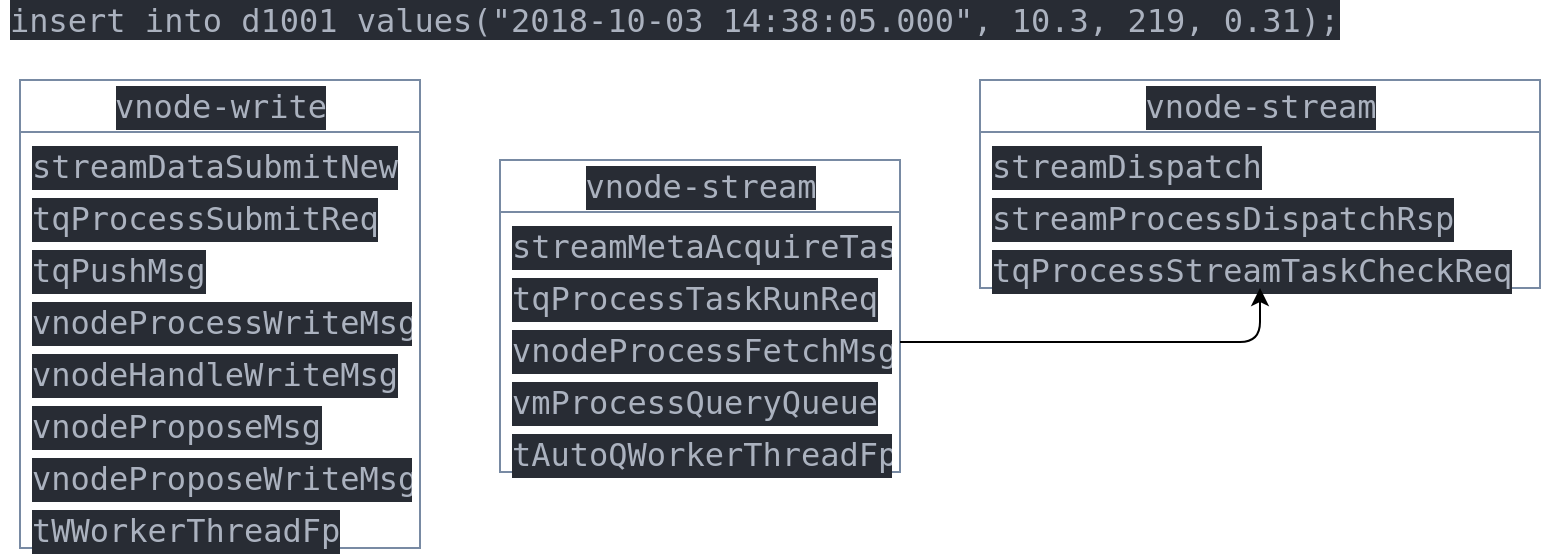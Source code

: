 <mxfile version="21.1.1" type="github">
  <diagram name="第 1 页" id="DJTOShyC5tKYYjU_OgCt">
    <mxGraphModel dx="1434" dy="764" grid="1" gridSize="10" guides="1" tooltips="1" connect="1" arrows="1" fold="1" page="1" pageScale="1" pageWidth="850" pageHeight="1100" math="0" shadow="0">
      <root>
        <mxCell id="0" />
        <mxCell id="1" parent="0" />
        <mxCell id="g12HYFJQrSHE3dnyBBaz-1" value="&lt;div style=&quot;color: rgb(171, 178, 191); background-color: rgb(40, 44, 52); font-family: &amp;quot;Cascadia Code&amp;quot;, &amp;quot;Cascadia Code&amp;quot;, monospace, &amp;quot;Droid Sans Mono&amp;quot;, &amp;quot;monospace&amp;quot;, monospace; font-weight: normal; font-size: 16px; line-height: 22px;&quot;&gt;&lt;div&gt;insert into d1001 values(&quot;2018-10-03 14:38:05.000&quot;, 10.3, 219, 0.31);&lt;/div&gt;&lt;/div&gt;" style="text;html=1;strokeColor=none;fillColor=none;spacing=5;spacingTop=-20;whiteSpace=wrap;overflow=hidden;rounded=0;" parent="1" vertex="1">
          <mxGeometry x="30" y="50" width="735" height="10" as="geometry" />
        </mxCell>
        <mxCell id="g12HYFJQrSHE3dnyBBaz-2" value="&lt;div style=&quot;color: rgb(171, 178, 191); background-color: rgb(40, 44, 52); font-family: &amp;quot;Cascadia Code&amp;quot;, &amp;quot;Cascadia Code&amp;quot;, monospace, &amp;quot;Droid Sans Mono&amp;quot;, &amp;quot;monospace&amp;quot;, monospace; font-weight: normal; font-size: 16px; line-height: 22px;&quot;&gt;&lt;div&gt;vnode-write&lt;/div&gt;&lt;/div&gt;" style="swimlane;fontStyle=0;childLayout=stackLayout;horizontal=1;startSize=26;fillColor=none;horizontalStack=0;resizeParent=1;resizeParentMax=0;resizeLast=0;collapsible=1;marginBottom=0;html=1;movable=1;resizable=1;rotatable=1;deletable=1;editable=1;locked=0;connectable=1;labelBackgroundColor=none;strokeColor=#788AA3;fontColor=#46495D;" parent="1" vertex="1">
          <mxGeometry x="40" y="80" width="200" height="234" as="geometry">
            <mxRectangle x="50" y="70" width="60" height="30" as="alternateBounds" />
          </mxGeometry>
        </mxCell>
        <mxCell id="g12HYFJQrSHE3dnyBBaz-3" value="&lt;div style=&quot;color: rgb(171, 178, 191); background-color: rgb(40, 44, 52); font-family: &amp;quot;Cascadia Code&amp;quot;, &amp;quot;Cascadia Code&amp;quot;, monospace, &amp;quot;Droid Sans Mono&amp;quot;, &amp;quot;monospace&amp;quot;, monospace; font-weight: normal; font-size: 16px; line-height: 22px;&quot;&gt;&lt;div&gt;streamDataSubmitNew&lt;/div&gt;&lt;/div&gt;" style="text;strokeColor=none;fillColor=none;align=left;verticalAlign=top;spacingLeft=4;spacingRight=4;overflow=hidden;rotatable=0;points=[[0,0.5],[1,0.5]];portConstraint=eastwest;whiteSpace=wrap;html=1;labelBackgroundColor=none;fontColor=#46495D;" parent="g12HYFJQrSHE3dnyBBaz-2" vertex="1">
          <mxGeometry y="26" width="200" height="26" as="geometry" />
        </mxCell>
        <mxCell id="g12HYFJQrSHE3dnyBBaz-4" value="&lt;div style=&quot;color: rgb(171, 178, 191); background-color: rgb(40, 44, 52); font-family: &amp;quot;Cascadia Code&amp;quot;, &amp;quot;Cascadia Code&amp;quot;, monospace, &amp;quot;Droid Sans Mono&amp;quot;, &amp;quot;monospace&amp;quot;, monospace; font-weight: normal; font-size: 16px; line-height: 22px;&quot;&gt;&lt;div&gt;tqProcessSubmitReq&lt;/div&gt;&lt;/div&gt;" style="text;strokeColor=none;fillColor=none;align=left;verticalAlign=top;spacingLeft=4;spacingRight=4;overflow=hidden;rotatable=0;points=[[0,0.5],[1,0.5]];portConstraint=eastwest;whiteSpace=wrap;html=1;labelBackgroundColor=none;fontColor=#46495D;" parent="g12HYFJQrSHE3dnyBBaz-2" vertex="1">
          <mxGeometry y="52" width="200" height="26" as="geometry" />
        </mxCell>
        <mxCell id="g12HYFJQrSHE3dnyBBaz-5" value="&lt;div style=&quot;color: rgb(171, 178, 191); background-color: rgb(40, 44, 52); font-family: &amp;quot;Cascadia Code&amp;quot;, &amp;quot;Cascadia Code&amp;quot;, monospace, &amp;quot;Droid Sans Mono&amp;quot;, &amp;quot;monospace&amp;quot;, monospace; font-weight: normal; font-size: 16px; line-height: 22px;&quot;&gt;&lt;div&gt;tqPushMsg&lt;/div&gt;&lt;/div&gt;" style="text;strokeColor=none;fillColor=none;align=left;verticalAlign=top;spacingLeft=4;spacingRight=4;overflow=hidden;rotatable=0;points=[[0,0.5],[1,0.5]];portConstraint=eastwest;whiteSpace=wrap;html=1;labelBackgroundColor=none;fontColor=#46495D;" parent="g12HYFJQrSHE3dnyBBaz-2" vertex="1">
          <mxGeometry y="78" width="200" height="26" as="geometry" />
        </mxCell>
        <mxCell id="g12HYFJQrSHE3dnyBBaz-6" value="&lt;div style=&quot;color: rgb(171, 178, 191); background-color: rgb(40, 44, 52); font-family: &amp;quot;Cascadia Code&amp;quot;, &amp;quot;Cascadia Code&amp;quot;, monospace, &amp;quot;Droid Sans Mono&amp;quot;, &amp;quot;monospace&amp;quot;, monospace; font-weight: normal; font-size: 16px; line-height: 22px;&quot;&gt;&lt;div&gt;vnodeProcessWriteMsg&lt;/div&gt;&lt;/div&gt;" style="text;strokeColor=none;fillColor=none;align=left;verticalAlign=top;spacingLeft=4;spacingRight=4;overflow=hidden;rotatable=0;points=[[0,0.5],[1,0.5]];portConstraint=eastwest;whiteSpace=wrap;html=1;labelBackgroundColor=none;fontColor=#46495D;" parent="g12HYFJQrSHE3dnyBBaz-2" vertex="1">
          <mxGeometry y="104" width="200" height="26" as="geometry" />
        </mxCell>
        <mxCell id="g12HYFJQrSHE3dnyBBaz-7" value="&lt;div style=&quot;color: rgb(171, 178, 191); background-color: rgb(40, 44, 52); font-family: &amp;quot;Cascadia Code&amp;quot;, &amp;quot;Cascadia Code&amp;quot;, monospace, &amp;quot;Droid Sans Mono&amp;quot;, &amp;quot;monospace&amp;quot;, monospace; font-weight: normal; font-size: 16px; line-height: 22px;&quot;&gt;&lt;div&gt;vnodeHandleWriteMsg&lt;/div&gt;&lt;/div&gt;" style="text;strokeColor=none;fillColor=none;align=left;verticalAlign=top;spacingLeft=4;spacingRight=4;overflow=hidden;rotatable=0;points=[[0,0.5],[1,0.5]];portConstraint=eastwest;whiteSpace=wrap;html=1;labelBackgroundColor=none;fontColor=#46495D;" parent="g12HYFJQrSHE3dnyBBaz-2" vertex="1">
          <mxGeometry y="130" width="200" height="26" as="geometry" />
        </mxCell>
        <mxCell id="g12HYFJQrSHE3dnyBBaz-8" value="&lt;div style=&quot;color: rgb(171, 178, 191); background-color: rgb(40, 44, 52); font-family: &amp;quot;Cascadia Code&amp;quot;, &amp;quot;Cascadia Code&amp;quot;, monospace, &amp;quot;Droid Sans Mono&amp;quot;, &amp;quot;monospace&amp;quot;, monospace; font-weight: normal; font-size: 16px; line-height: 22px;&quot;&gt;&lt;div&gt;vnodeProposeMsg&lt;/div&gt;&lt;/div&gt;" style="text;strokeColor=none;fillColor=none;align=left;verticalAlign=top;spacingLeft=4;spacingRight=4;overflow=hidden;rotatable=0;points=[[0,0.5],[1,0.5]];portConstraint=eastwest;whiteSpace=wrap;html=1;labelBackgroundColor=none;fontColor=#46495D;" parent="g12HYFJQrSHE3dnyBBaz-2" vertex="1">
          <mxGeometry y="156" width="200" height="26" as="geometry" />
        </mxCell>
        <mxCell id="g12HYFJQrSHE3dnyBBaz-9" value="&lt;div style=&quot;color: rgb(171, 178, 191); background-color: rgb(40, 44, 52); font-family: &amp;quot;Cascadia Code&amp;quot;, &amp;quot;Cascadia Code&amp;quot;, monospace, &amp;quot;Droid Sans Mono&amp;quot;, &amp;quot;monospace&amp;quot;, monospace; font-weight: normal; font-size: 16px; line-height: 22px;&quot;&gt;&lt;div&gt;vnodeProposeWriteMsg&lt;/div&gt;&lt;/div&gt;" style="text;strokeColor=none;fillColor=none;align=left;verticalAlign=top;spacingLeft=4;spacingRight=4;overflow=hidden;rotatable=0;points=[[0,0.5],[1,0.5]];portConstraint=eastwest;whiteSpace=wrap;html=1;labelBackgroundColor=none;fontColor=#46495D;" parent="g12HYFJQrSHE3dnyBBaz-2" vertex="1">
          <mxGeometry y="182" width="200" height="26" as="geometry" />
        </mxCell>
        <mxCell id="g12HYFJQrSHE3dnyBBaz-10" value="&lt;div style=&quot;color: rgb(171, 178, 191); background-color: rgb(40, 44, 52); font-family: &amp;quot;Cascadia Code&amp;quot;, &amp;quot;Cascadia Code&amp;quot;, monospace, &amp;quot;Droid Sans Mono&amp;quot;, &amp;quot;monospace&amp;quot;, monospace; font-weight: normal; font-size: 16px; line-height: 22px;&quot;&gt;&lt;div&gt;tWWorkerThreadFp&lt;/div&gt;&lt;/div&gt;" style="text;strokeColor=none;fillColor=none;align=left;verticalAlign=top;spacingLeft=4;spacingRight=4;overflow=hidden;rotatable=0;points=[[0,0.5],[1,0.5]];portConstraint=eastwest;whiteSpace=wrap;html=1;labelBackgroundColor=none;fontColor=#46495D;" parent="g12HYFJQrSHE3dnyBBaz-2" vertex="1">
          <mxGeometry y="208" width="200" height="26" as="geometry" />
        </mxCell>
        <mxCell id="g12HYFJQrSHE3dnyBBaz-11" value="&lt;div style=&quot;color: rgb(171, 178, 191); background-color: rgb(40, 44, 52); font-family: &amp;quot;Cascadia Code&amp;quot;, &amp;quot;Cascadia Code&amp;quot;, monospace, &amp;quot;Droid Sans Mono&amp;quot;, &amp;quot;monospace&amp;quot;, monospace; font-weight: normal; font-size: 16px; line-height: 22px;&quot;&gt;&lt;div&gt;vnode-stream&lt;/div&gt;&lt;/div&gt;" style="swimlane;fontStyle=0;childLayout=stackLayout;horizontal=1;startSize=26;fillColor=none;horizontalStack=0;resizeParent=1;resizeParentMax=0;resizeLast=0;collapsible=1;marginBottom=0;html=1;movable=1;resizable=1;rotatable=1;deletable=1;editable=1;locked=0;connectable=1;labelBackgroundColor=none;strokeColor=#788AA3;fontColor=#46495D;" parent="1" vertex="1">
          <mxGeometry x="280" y="120" width="200" height="156" as="geometry">
            <mxRectangle x="50" y="70" width="60" height="30" as="alternateBounds" />
          </mxGeometry>
        </mxCell>
        <mxCell id="g12HYFJQrSHE3dnyBBaz-12" value="&lt;div style=&quot;color: rgb(171, 178, 191); background-color: rgb(40, 44, 52); font-family: &amp;quot;Cascadia Code&amp;quot;, &amp;quot;Cascadia Code&amp;quot;, monospace, &amp;quot;Droid Sans Mono&amp;quot;, &amp;quot;monospace&amp;quot;, monospace; font-weight: normal; font-size: 16px; line-height: 22px;&quot;&gt;&lt;div&gt;streamMetaAcquireTask&lt;/div&gt;&lt;/div&gt;" style="text;strokeColor=none;fillColor=none;align=left;verticalAlign=top;spacingLeft=4;spacingRight=4;overflow=hidden;rotatable=0;points=[[0,0.5],[1,0.5]];portConstraint=eastwest;whiteSpace=wrap;html=1;labelBackgroundColor=none;fontColor=#46495D;" parent="g12HYFJQrSHE3dnyBBaz-11" vertex="1">
          <mxGeometry y="26" width="200" height="26" as="geometry" />
        </mxCell>
        <mxCell id="g12HYFJQrSHE3dnyBBaz-13" value="&lt;div style=&quot;color: rgb(171, 178, 191); background-color: rgb(40, 44, 52); font-family: &amp;quot;Cascadia Code&amp;quot;, &amp;quot;Cascadia Code&amp;quot;, monospace, &amp;quot;Droid Sans Mono&amp;quot;, &amp;quot;monospace&amp;quot;, monospace; font-weight: normal; font-size: 16px; line-height: 22px;&quot;&gt;&lt;div&gt;tqProcessTaskRunReq&lt;/div&gt;&lt;/div&gt;" style="text;strokeColor=none;fillColor=none;align=left;verticalAlign=top;spacingLeft=4;spacingRight=4;overflow=hidden;rotatable=0;points=[[0,0.5],[1,0.5]];portConstraint=eastwest;whiteSpace=wrap;html=1;labelBackgroundColor=none;fontColor=#46495D;" parent="g12HYFJQrSHE3dnyBBaz-11" vertex="1">
          <mxGeometry y="52" width="200" height="26" as="geometry" />
        </mxCell>
        <mxCell id="g12HYFJQrSHE3dnyBBaz-14" value="&lt;div style=&quot;color: rgb(171, 178, 191); background-color: rgb(40, 44, 52); font-family: &amp;quot;Cascadia Code&amp;quot;, &amp;quot;Cascadia Code&amp;quot;, monospace, &amp;quot;Droid Sans Mono&amp;quot;, &amp;quot;monospace&amp;quot;, monospace; font-weight: normal; font-size: 16px; line-height: 22px;&quot;&gt;&lt;div&gt;vnodeProcessFetchMsg&lt;/div&gt;&lt;/div&gt;" style="text;strokeColor=none;fillColor=none;align=left;verticalAlign=top;spacingLeft=4;spacingRight=4;overflow=hidden;rotatable=0;points=[[0,0.5],[1,0.5]];portConstraint=eastwest;whiteSpace=wrap;html=1;labelBackgroundColor=none;fontColor=#46495D;" parent="g12HYFJQrSHE3dnyBBaz-11" vertex="1">
          <mxGeometry y="78" width="200" height="26" as="geometry" />
        </mxCell>
        <mxCell id="g12HYFJQrSHE3dnyBBaz-15" value="&lt;div style=&quot;color: rgb(171, 178, 191); background-color: rgb(40, 44, 52); font-family: &amp;quot;Cascadia Code&amp;quot;, &amp;quot;Cascadia Code&amp;quot;, monospace, &amp;quot;Droid Sans Mono&amp;quot;, &amp;quot;monospace&amp;quot;, monospace; font-weight: normal; font-size: 16px; line-height: 22px;&quot;&gt;&lt;div&gt;vmProcessQueryQueue&lt;/div&gt;&lt;/div&gt;" style="text;strokeColor=none;fillColor=none;align=left;verticalAlign=top;spacingLeft=4;spacingRight=4;overflow=hidden;rotatable=0;points=[[0,0.5],[1,0.5]];portConstraint=eastwest;whiteSpace=wrap;html=1;labelBackgroundColor=none;fontColor=#46495D;" parent="g12HYFJQrSHE3dnyBBaz-11" vertex="1">
          <mxGeometry y="104" width="200" height="26" as="geometry" />
        </mxCell>
        <mxCell id="g12HYFJQrSHE3dnyBBaz-16" value="&lt;div style=&quot;color: rgb(171, 178, 191); background-color: rgb(40, 44, 52); font-family: &amp;quot;Cascadia Code&amp;quot;, &amp;quot;Cascadia Code&amp;quot;, monospace, &amp;quot;Droid Sans Mono&amp;quot;, &amp;quot;monospace&amp;quot;, monospace; font-weight: normal; font-size: 16px; line-height: 22px;&quot;&gt;&lt;div&gt;tAutoQWorkerThreadFp&lt;/div&gt;&lt;/div&gt;" style="text;strokeColor=none;fillColor=none;align=left;verticalAlign=top;spacingLeft=4;spacingRight=4;overflow=hidden;rotatable=0;points=[[0,0.5],[1,0.5]];portConstraint=eastwest;whiteSpace=wrap;html=1;labelBackgroundColor=none;fontColor=#46495D;" parent="g12HYFJQrSHE3dnyBBaz-11" vertex="1">
          <mxGeometry y="130" width="200" height="26" as="geometry" />
        </mxCell>
        <mxCell id="g12HYFJQrSHE3dnyBBaz-20" value="&lt;div style=&quot;color: rgb(171, 178, 191); background-color: rgb(40, 44, 52); font-family: &amp;quot;Cascadia Code&amp;quot;, &amp;quot;Cascadia Code&amp;quot;, monospace, &amp;quot;Droid Sans Mono&amp;quot;, &amp;quot;monospace&amp;quot;, monospace; font-weight: normal; font-size: 16px; line-height: 22px;&quot;&gt;&lt;div&gt;vnode-stream&lt;/div&gt;&lt;/div&gt;" style="swimlane;fontStyle=0;childLayout=stackLayout;horizontal=1;startSize=26;fillColor=none;horizontalStack=0;resizeParent=1;resizeParentMax=0;resizeLast=0;collapsible=1;marginBottom=0;html=1;movable=1;resizable=1;rotatable=1;deletable=1;editable=1;locked=0;connectable=1;labelBackgroundColor=none;strokeColor=#788AA3;fontColor=#46495D;" parent="1" vertex="1">
          <mxGeometry x="520" y="80" width="280" height="104" as="geometry">
            <mxRectangle x="50" y="70" width="60" height="30" as="alternateBounds" />
          </mxGeometry>
        </mxCell>
        <mxCell id="g12HYFJQrSHE3dnyBBaz-23" value="&lt;div style=&quot;color: rgb(171, 178, 191); background-color: rgb(40, 44, 52); font-family: &amp;quot;Cascadia Code&amp;quot;, &amp;quot;Cascadia Code&amp;quot;, monospace, &amp;quot;Droid Sans Mono&amp;quot;, &amp;quot;monospace&amp;quot;, monospace; font-weight: normal; font-size: 16px; line-height: 22px;&quot;&gt;&lt;div&gt;streamDispatch&lt;/div&gt;&lt;/div&gt;" style="text;strokeColor=none;fillColor=none;align=left;verticalAlign=top;spacingLeft=4;spacingRight=4;overflow=hidden;rotatable=0;points=[[0,0.5],[1,0.5]];portConstraint=eastwest;whiteSpace=wrap;html=1;labelBackgroundColor=none;fontColor=#46495D;" parent="g12HYFJQrSHE3dnyBBaz-20" vertex="1">
          <mxGeometry y="26" width="280" height="26" as="geometry" />
        </mxCell>
        <mxCell id="g12HYFJQrSHE3dnyBBaz-24" value="&lt;div style=&quot;color: rgb(171, 178, 191); background-color: rgb(40, 44, 52); font-family: &amp;quot;Cascadia Code&amp;quot;, &amp;quot;Cascadia Code&amp;quot;, monospace, &amp;quot;Droid Sans Mono&amp;quot;, &amp;quot;monospace&amp;quot;, monospace; font-weight: normal; font-size: 16px; line-height: 22px;&quot;&gt;&lt;div&gt;streamProcessDispatchRsp&lt;/div&gt;&lt;/div&gt;" style="text;strokeColor=none;fillColor=none;align=left;verticalAlign=top;spacingLeft=4;spacingRight=4;overflow=hidden;rotatable=0;points=[[0,0.5],[1,0.5]];portConstraint=eastwest;whiteSpace=wrap;html=1;labelBackgroundColor=none;fontColor=#46495D;" parent="g12HYFJQrSHE3dnyBBaz-20" vertex="1">
          <mxGeometry y="52" width="280" height="26" as="geometry" />
        </mxCell>
        <mxCell id="g12HYFJQrSHE3dnyBBaz-25" value="&lt;div style=&quot;color: rgb(171, 178, 191); background-color: rgb(40, 44, 52); font-family: &amp;quot;Cascadia Code&amp;quot;, &amp;quot;Cascadia Code&amp;quot;, monospace, &amp;quot;Droid Sans Mono&amp;quot;, &amp;quot;monospace&amp;quot;, monospace; font-weight: normal; font-size: 16px; line-height: 22px;&quot;&gt;&lt;div&gt;tqProcessStreamTaskCheckReq&lt;/div&gt;&lt;/div&gt;" style="text;strokeColor=none;fillColor=none;align=left;verticalAlign=top;spacingLeft=4;spacingRight=4;overflow=hidden;rotatable=0;points=[[0,0.5],[1,0.5]];portConstraint=eastwest;whiteSpace=wrap;html=1;labelBackgroundColor=none;fontColor=#46495D;" parent="g12HYFJQrSHE3dnyBBaz-20" vertex="1">
          <mxGeometry y="78" width="280" height="26" as="geometry" />
        </mxCell>
        <mxCell id="g12HYFJQrSHE3dnyBBaz-26" style="edgeStyle=orthogonalEdgeStyle;rounded=1;orthogonalLoop=1;jettySize=auto;html=1;exitX=1;exitY=0.5;exitDx=0;exitDy=0;entryX=0.5;entryY=1;entryDx=0;entryDy=0;" parent="1" source="g12HYFJQrSHE3dnyBBaz-14" target="g12HYFJQrSHE3dnyBBaz-20" edge="1">
          <mxGeometry relative="1" as="geometry" />
        </mxCell>
      </root>
    </mxGraphModel>
  </diagram>
</mxfile>

